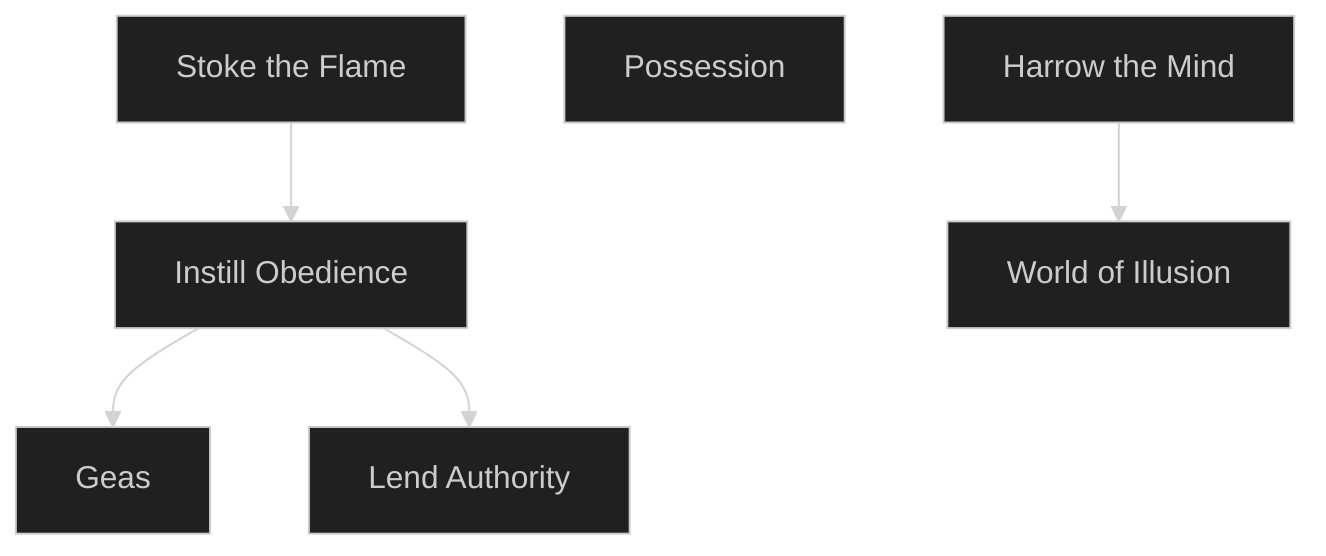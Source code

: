 ---
config:
  theme: dark
---
flowchart TD

    harrow_the_mind[Harrow the Mind]
    click harrow_the_mind callback "
        Harrow the Mind<br>
        <br>
        Cost: 10 motes, 1 Willpower<br>
        Duration: One scene<br>
        Type: Simple<br>
        Minimum Conviction: 3<br>
        Minimum Essence: 2<br>
        Prerequisite Charms: None<br>
        <br>
        Through the use of this Charm, the spirit can create mental
        illusions that only the target can see. To do it, roll the spirit's
        Manipulation + Conviction. The first success creates the illusion,
        while additional successes make the illusion more difficult to
        penetrate. The target's player must make an Intelligence + Temperance
        roll and must gain a number of successes at least equal to
        the number of successes the spirit rolled. If not, the target is unable
        to tell the illusion from reality. He may make additional Intelligence
        + Temperance rolls whenever the illusion departs wildly
        from what the target expects from reality, making believable
        illusions much more difficult to see through. Once the illusion has
        been penetrated, it is dispelled, and all further uses of the Charm
        on that being are at + 1 difficulty for the next several days.
        "

    possession[Possession]
    click possession callback "
        Possession<br>
        <br>
        Cost: 3 motes, 1 Willpower
        Duration: One scene
        Type: Simple
        Minimum Conviction: 4
        Minimum Essence: 1
        Prerequisite Charms: None<br>
        Roll the spirit's Manipulation + Conviction in an extended
        resisted action against the target's Willpower. When the spirit
        gains more successes than the victim has temporary Willpower,
        the spirit takes possession of the target for the rest of the scene.
        Successes accumulate for the duration of the scene. More
        powerful versions of this Charm exist, which allow spirits to
        &quot;hollow out&quot; a being's soul and possess him indefinitely.
        "

    stoke_the_flame[Stoke the Flame]
    click stoke_the_flame callback "
        Stoke the Flame<br>
        <br>
        Cost: 1 mote per die<br>
        Duration: One scene<br>
        Type: Simple<br>
        Minimum Conviction: 2<br>
        Minimum Essence: 1<br>
        Prerequisite Charms: None<br>
        <br>
        The spirit channels Essence into the victim to inflame her
        emotional state. One success merely aggravates whatever
        condition is already present, while three or more successes
        cause the target to completely lose herself in the emotion of the
        moment. You may roll no more dice that the spirit's Convic-
        tion. Used against one of the Exalted, this Charm causes the
        character's Limit to increase by one point per success.
        "

    instill_obedience[Instill Obedience]
    stoke_the_flame --> instill_obedience
    click instill_obedience callback "
        Instill Obedience<br>
        <br>
        Cost: 10 motes, 1 Willpower<br>
        Duration: One day<br>
        Type: Simple<br>
        Minimum Conviction: 3<br>
        Minimum Essence: 3<br>
        Prerequisite Charms: Stoke the Flame<br>
        <br>
        The spirit channels Essence into the target to alter his
        emotional state, instilling within him a desire to obey the
        spirit. Roll the spirit's Charisma + Conviction with a
        difficulty equal to the target's Essence. Simple success
        merely makes the target slightly more likely to obey, while
        three successes forces him to obey completely unless such
        obedience would cause him physical harm. At five successes,
        the target does anything the spirit commands.
        "

    geas[Geas]
    instill_obedience --> geas
    click geas callback "
        Geas<br>
        <br>
        Cost: 1 mote per day (Min 15, Max 28), 2 Willpower<br>
        Duration: One to 28 days<br>
        Type: Simple<br>
        Minimum Conviction: 5<br>
        Minimum Essence: 4<br>
        Prerequisite Charms: Instill Obedience<br>
        This Charm allows a spirit to lay a Geas, or bond, upon
        a target. It requires eye contact and a successful Manipulation
        + Conviction check, with at least three successes,
        The spirit may order the target to perform one task, which
        may include such broad orders as &quot;serve me for one month.&quot;
        The spirit may not order the target to do something that
        would directly harm the target, but it may order him to
        attempt a difficult or dangerous goal as long as there is a
        reasonable chance of success (Storyteller's discretion).
        This Charm has a minimum cost of 15 motes, even if it is
        to last only one day. This Geas does not completely govern
        the target's actions; rather, it gives the target a compulsion
        to work toward the task he has been given. For each day
        that the target fails to work in good faith toward the task,
        he loses one temporary Willpower and takes one health
        level of aggravated damage. For each two days spent
        working in good faith toward the task, he regains one
        health level lost from for disobeying the Geas.
        "

    lend_authority[Lend Authority]
    instill_obedience --> lend_authority
    click lend_authority callback "
        Lend Authority<br>
        <br>
        Cost: 15 motes<br>
        Duration: 1 day x the spirit's Willpower<br>
        Type: Simple<br>
        Minimum Conviction: 3<br>
        Minimum Essence: 3<br>
        Prerequisite Charms: Instill Obedience<br>
        <br>
        For each success on a Conviction + Presence check,
        the spirit may raise an individual's Presence by one dot.
        The spirit may not increase the target's Presence by more
        dots than the spirit's Essence, although it may increase it
        above 5. Only one use of this Charm may be active on an
        individual at any given time. The Presence lasts for one
        day for each dot of the spirit's Willpower.
        "

    world_of_illusion[World of Illusion]
    harrow_the_mind --> world_of_illusion
    click world_of_illusion callback "
        World of Illusion<br>
        <br>
        Cost: 20 motes, 1 Willpower per person<br>
        Duration: Instant<br>
        Type: Reflexive<br>
        Minimum Conviction: 4<br>
        Minimum Essence: 3<br>
        Prerequisite Charms: Harrow the Mind<br>
        <br>
        The target of this Charm finds herself in an illusory
        world of the spirit's design. The illusion is total and covers
        all senses — according to all of her senses, the target has
        been transported elsewhere. The illusion has a nearly
        instant duration but may appear to last tor up to one day to
        the mind of the target.<br>
        This Charm requires the spirit to touch its target (a
        nonreflexive Dexterity + Brawl or Martial Arts roll if she's
        actively evading) or look in her eyes. The spirit may use
        this effect on multiple people at once, but all of them must
        find themselves in the same illusion, and the spirit must
        touch all of them at once.<br>
        Any damage the target takes within the hallucination
        is purely illusory. However, if the target dies within the
        illusion, then her player must succeed on a Stamina +
        Resistance roll or fall into a coma for one day per point of
        the spirit's Essence (or longer, at the Storyteller's discretion,
        if it suits the dramatic needs of the story).
        "